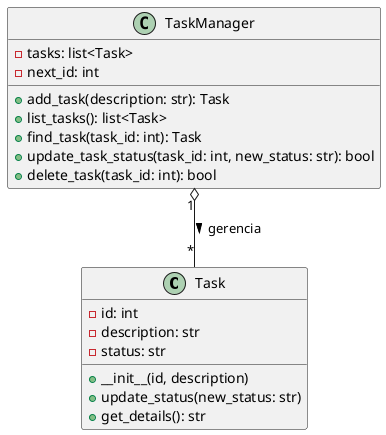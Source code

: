 @startuml
class Task {
  - id: int
  - description: str
  - status: str
  + __init__(id, description)
  + update_status(new_status: str)
  + get_details(): str
}

class TaskManager {
  - tasks: list<Task>
  - next_id: int
  + add_task(description: str): Task
  + list_tasks(): list<Task>
  + find_task(task_id: int): Task
  + update_task_status(task_id: int, new_status: str): bool
  + delete_task(task_id: int): bool
}

TaskManager "1" o-- "*" Task : gerencia >
@enduml